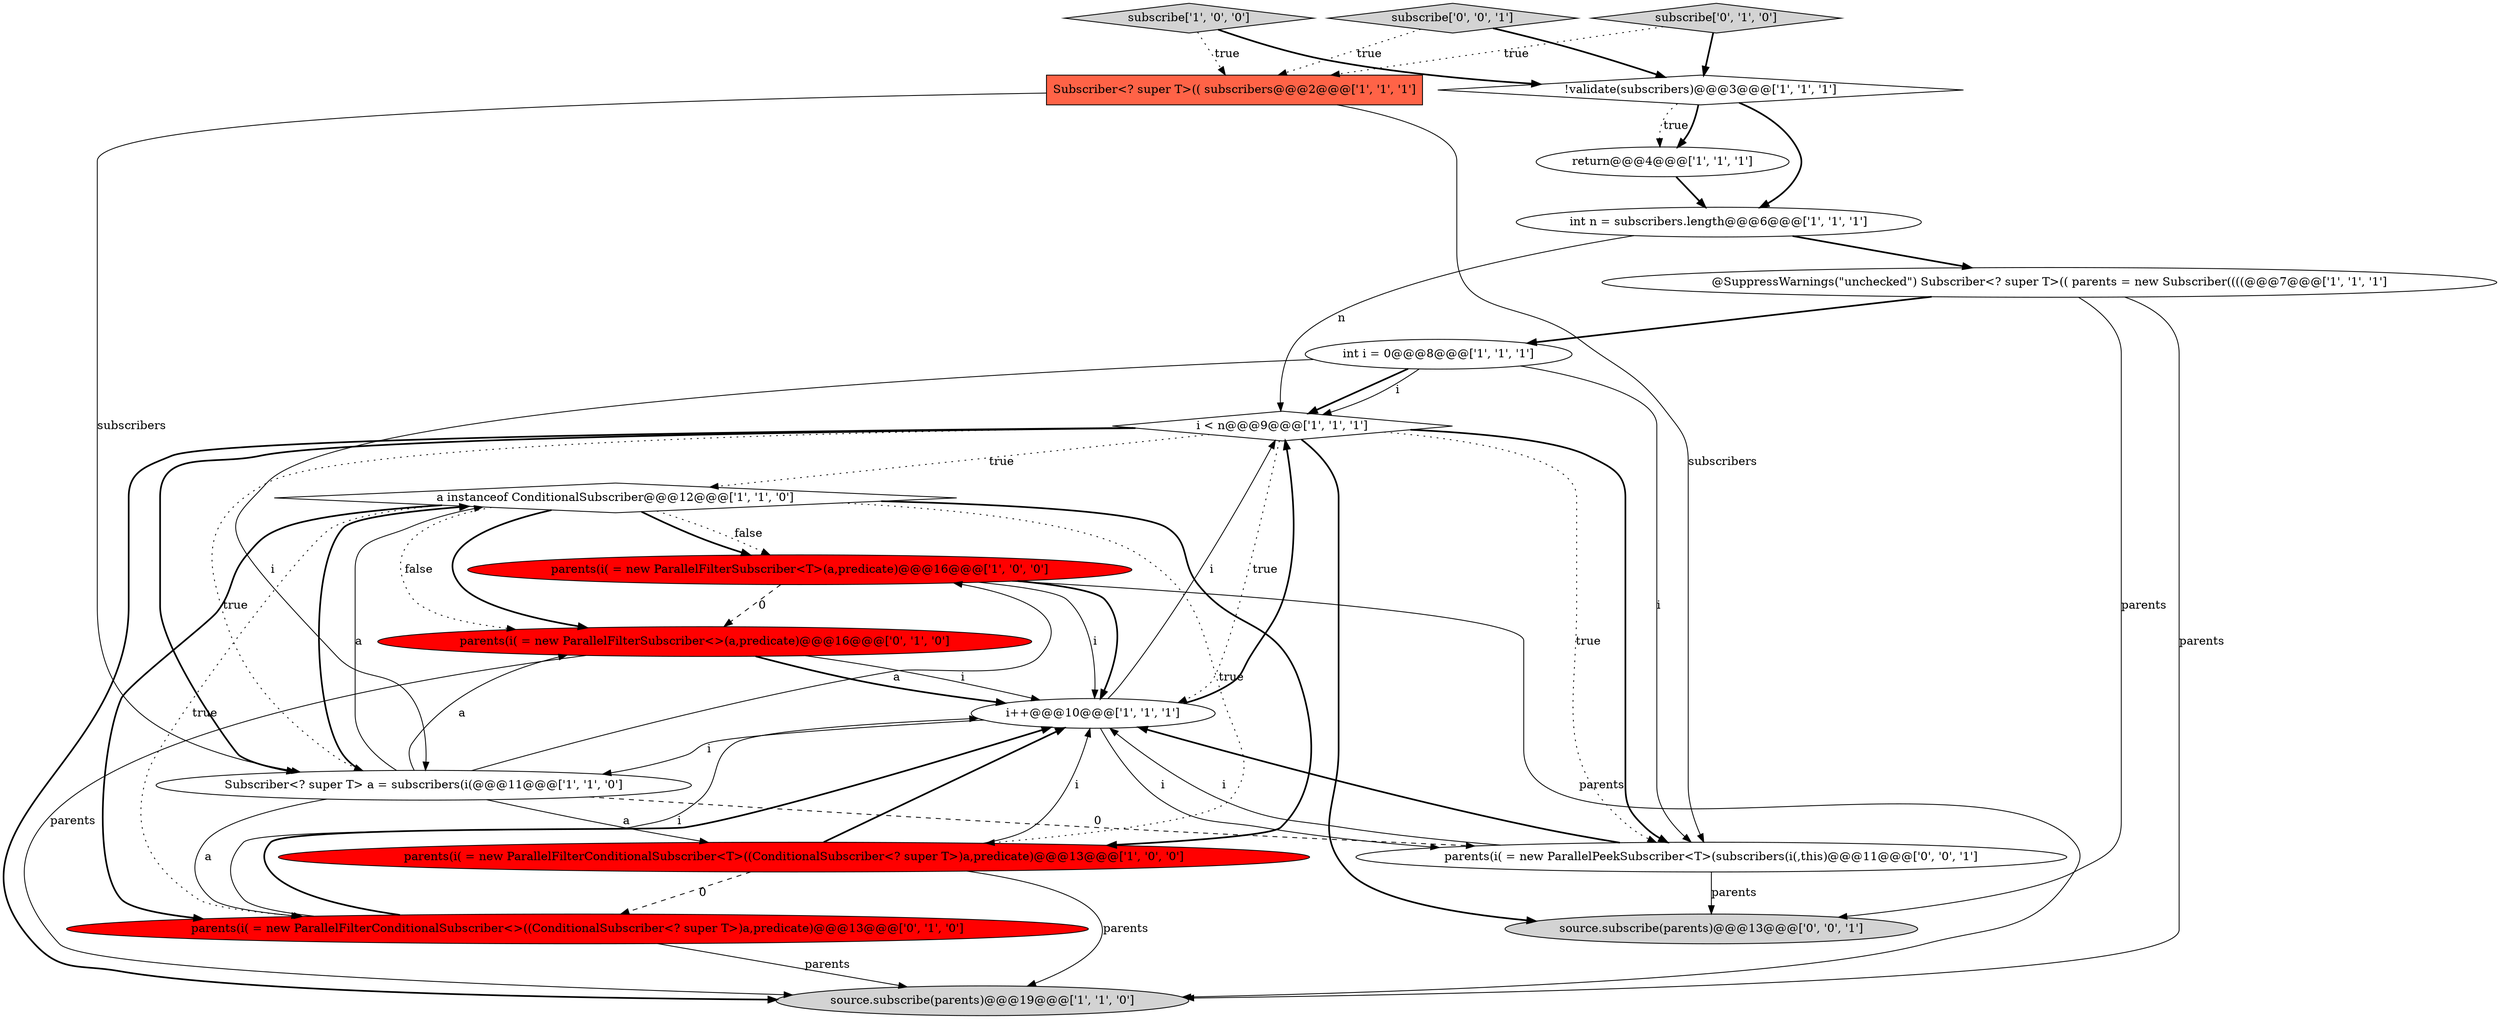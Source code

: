 digraph {
9 [style = filled, label = "@SuppressWarnings(\"unchecked\") Subscriber<? super T>(( parents = new Subscriber((((@@@7@@@['1', '1', '1']", fillcolor = white, shape = ellipse image = "AAA0AAABBB1BBB"];
11 [style = filled, label = "int i = 0@@@8@@@['1', '1', '1']", fillcolor = white, shape = ellipse image = "AAA0AAABBB1BBB"];
6 [style = filled, label = "i < n@@@9@@@['1', '1', '1']", fillcolor = white, shape = diamond image = "AAA0AAABBB1BBB"];
3 [style = filled, label = "a instanceof ConditionalSubscriber@@@12@@@['1', '1', '0']", fillcolor = white, shape = diamond image = "AAA0AAABBB1BBB"];
2 [style = filled, label = "Subscriber<? super T>(( subscribers@@@2@@@['1', '1', '1']", fillcolor = tomato, shape = box image = "AAA0AAABBB1BBB"];
5 [style = filled, label = "subscribe['1', '0', '0']", fillcolor = lightgray, shape = diamond image = "AAA0AAABBB1BBB"];
8 [style = filled, label = "return@@@4@@@['1', '1', '1']", fillcolor = white, shape = ellipse image = "AAA0AAABBB1BBB"];
4 [style = filled, label = "int n = subscribers.length@@@6@@@['1', '1', '1']", fillcolor = white, shape = ellipse image = "AAA0AAABBB1BBB"];
0 [style = filled, label = "Subscriber<? super T> a = subscribers(i(@@@11@@@['1', '1', '0']", fillcolor = white, shape = ellipse image = "AAA0AAABBB1BBB"];
10 [style = filled, label = "parents(i( = new ParallelFilterSubscriber<T>(a,predicate)@@@16@@@['1', '0', '0']", fillcolor = red, shape = ellipse image = "AAA1AAABBB1BBB"];
12 [style = filled, label = "parents(i( = new ParallelFilterConditionalSubscriber<T>((ConditionalSubscriber<? super T>)a,predicate)@@@13@@@['1', '0', '0']", fillcolor = red, shape = ellipse image = "AAA1AAABBB1BBB"];
15 [style = filled, label = "parents(i( = new ParallelFilterSubscriber<>(a,predicate)@@@16@@@['0', '1', '0']", fillcolor = red, shape = ellipse image = "AAA1AAABBB2BBB"];
16 [style = filled, label = "parents(i( = new ParallelFilterConditionalSubscriber<>((ConditionalSubscriber<? super T>)a,predicate)@@@13@@@['0', '1', '0']", fillcolor = red, shape = ellipse image = "AAA1AAABBB2BBB"];
17 [style = filled, label = "source.subscribe(parents)@@@13@@@['0', '0', '1']", fillcolor = lightgray, shape = ellipse image = "AAA0AAABBB3BBB"];
18 [style = filled, label = "subscribe['0', '0', '1']", fillcolor = lightgray, shape = diamond image = "AAA0AAABBB3BBB"];
14 [style = filled, label = "subscribe['0', '1', '0']", fillcolor = lightgray, shape = diamond image = "AAA0AAABBB2BBB"];
13 [style = filled, label = "!validate(subscribers)@@@3@@@['1', '1', '1']", fillcolor = white, shape = diamond image = "AAA0AAABBB1BBB"];
19 [style = filled, label = "parents(i( = new ParallelPeekSubscriber<T>(subscribers(i(,this)@@@11@@@['0', '0', '1']", fillcolor = white, shape = ellipse image = "AAA0AAABBB3BBB"];
1 [style = filled, label = "source.subscribe(parents)@@@19@@@['1', '1', '0']", fillcolor = lightgray, shape = ellipse image = "AAA0AAABBB1BBB"];
7 [style = filled, label = "i++@@@10@@@['1', '1', '1']", fillcolor = white, shape = ellipse image = "AAA0AAABBB1BBB"];
9->17 [style = solid, label="parents"];
16->7 [style = solid, label="i"];
4->9 [style = bold, label=""];
0->10 [style = solid, label="a"];
14->2 [style = dotted, label="true"];
0->3 [style = bold, label=""];
6->17 [style = bold, label=""];
10->15 [style = dashed, label="0"];
9->11 [style = bold, label=""];
15->7 [style = bold, label=""];
12->16 [style = dashed, label="0"];
12->1 [style = solid, label="parents"];
0->19 [style = dashed, label="0"];
11->6 [style = bold, label=""];
16->7 [style = bold, label=""];
9->1 [style = solid, label="parents"];
7->0 [style = solid, label="i"];
16->1 [style = solid, label="parents"];
3->15 [style = dotted, label="false"];
6->0 [style = bold, label=""];
3->15 [style = bold, label=""];
6->19 [style = bold, label=""];
3->12 [style = bold, label=""];
3->16 [style = bold, label=""];
19->7 [style = solid, label="i"];
19->17 [style = solid, label="parents"];
6->19 [style = dotted, label="true"];
10->7 [style = bold, label=""];
4->6 [style = solid, label="n"];
12->7 [style = bold, label=""];
7->19 [style = solid, label="i"];
0->3 [style = solid, label="a"];
6->1 [style = bold, label=""];
0->12 [style = solid, label="a"];
3->10 [style = dotted, label="false"];
3->10 [style = bold, label=""];
10->1 [style = solid, label="parents"];
11->6 [style = solid, label="i"];
13->8 [style = dotted, label="true"];
2->19 [style = solid, label="subscribers"];
3->12 [style = dotted, label="true"];
0->16 [style = solid, label="a"];
11->19 [style = solid, label="i"];
5->13 [style = bold, label=""];
7->6 [style = bold, label=""];
0->15 [style = solid, label="a"];
18->13 [style = bold, label=""];
6->7 [style = dotted, label="true"];
2->0 [style = solid, label="subscribers"];
7->6 [style = solid, label="i"];
6->0 [style = dotted, label="true"];
15->1 [style = solid, label="parents"];
8->4 [style = bold, label=""];
13->8 [style = bold, label=""];
6->3 [style = dotted, label="true"];
11->0 [style = solid, label="i"];
10->7 [style = solid, label="i"];
14->13 [style = bold, label=""];
12->7 [style = solid, label="i"];
19->7 [style = bold, label=""];
15->7 [style = solid, label="i"];
3->16 [style = dotted, label="true"];
18->2 [style = dotted, label="true"];
5->2 [style = dotted, label="true"];
13->4 [style = bold, label=""];
}
